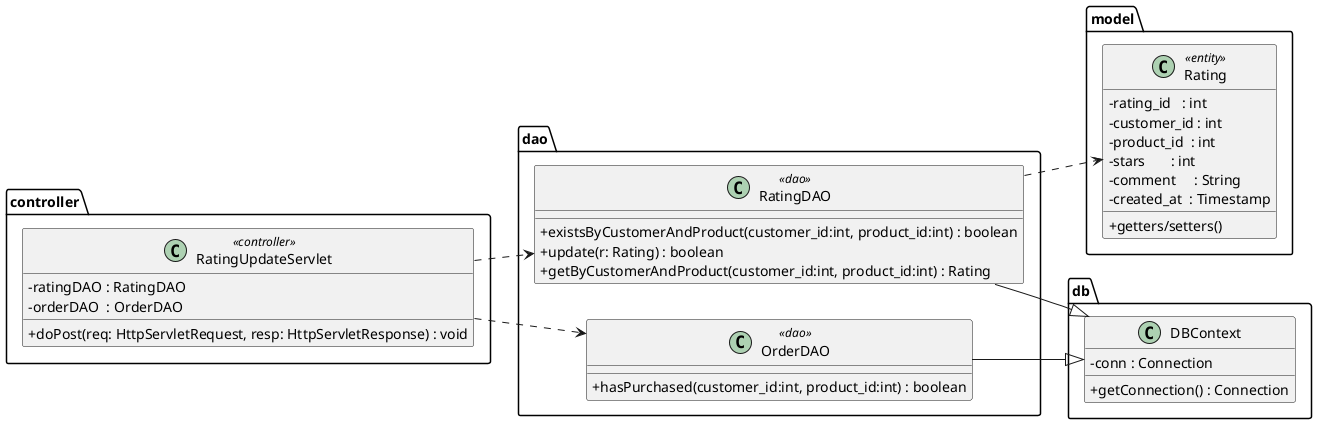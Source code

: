 @startuml
left to right direction
skinparam classAttributeIconSize 0
hide empty methods

package "model" {
  class Rating <<entity>> {
    - rating_id   : int
    - customer_id : int
    - product_id  : int
    - stars       : int
    - comment     : String
    - created_at  : Timestamp
    + getters/setters()
  }
}

package "db" {
  class DBContext {
    - conn : Connection
    + getConnection() : Connection
  }
}

package "dao" {
  class RatingDAO <<dao>> {
    + existsByCustomerAndProduct(customer_id:int, product_id:int) : boolean
    + update(r: Rating) : boolean
    + getByCustomerAndProduct(customer_id:int, product_id:int) : Rating
  }
  class OrderDAO <<dao>> {
    + hasPurchased(customer_id:int, product_id:int) : boolean
  }
}

package "controller" {
  class RatingUpdateServlet <<controller>> {
    - ratingDAO : RatingDAO
    - orderDAO  : OrderDAO
    + doPost(req: HttpServletRequest, resp: HttpServletResponse) : void
  }
}

RatingDAO --|> DBContext
OrderDAO  --|> DBContext
RatingUpdateServlet ..> RatingDAO
RatingUpdateServlet ..> OrderDAO
RatingDAO ..> Rating
@enduml
